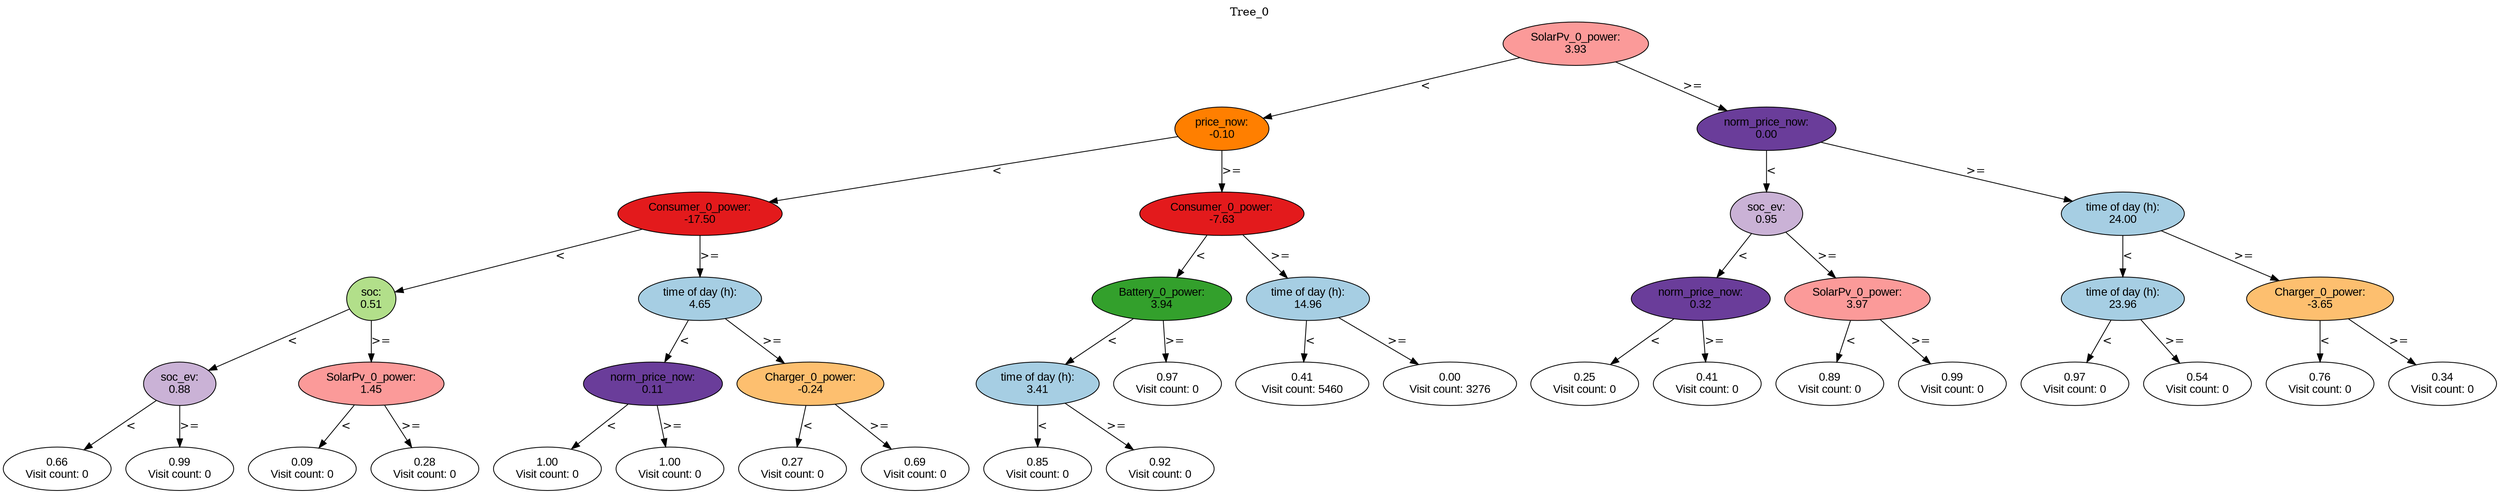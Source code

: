 digraph BST {
    node [fontname="Arial" style=filled colorscheme=paired12];
    0 [ label = "SolarPv_0_power:
3.93" fillcolor=5];
    1 [ label = "price_now:
-0.10" fillcolor=8];
    2 [ label = "Consumer_0_power:
-17.50" fillcolor=6];
    3 [ label = "soc:
0.51" fillcolor=3];
    4 [ label = "soc_ev:
0.88" fillcolor=9];
    5 [ label = "0.66
Visit count: 0" fillcolor=white];
    6 [ label = "0.99
Visit count: 0" fillcolor=white];
    7 [ label = "SolarPv_0_power:
1.45" fillcolor=5];
    8 [ label = "0.09
Visit count: 0" fillcolor=white];
    9 [ label = "0.28
Visit count: 0" fillcolor=white];
    10 [ label = "time of day (h):
4.65" fillcolor=1];
    11 [ label = "norm_price_now:
0.11" fillcolor=10];
    12 [ label = "1.00
Visit count: 0" fillcolor=white];
    13 [ label = "1.00
Visit count: 0" fillcolor=white];
    14 [ label = "Charger_0_power:
-0.24" fillcolor=7];
    15 [ label = "0.27
Visit count: 0" fillcolor=white];
    16 [ label = "0.69
Visit count: 0" fillcolor=white];
    17 [ label = "Consumer_0_power:
-7.63" fillcolor=6];
    18 [ label = "Battery_0_power:
3.94" fillcolor=4];
    19 [ label = "time of day (h):
3.41" fillcolor=1];
    20 [ label = "0.85
Visit count: 0" fillcolor=white];
    21 [ label = "0.92
Visit count: 0" fillcolor=white];
    22 [ label = "0.97
Visit count: 0" fillcolor=white];
    23 [ label = "time of day (h):
14.96" fillcolor=1];
    24 [ label = "0.41
Visit count: 5460" fillcolor=white];
    25 [ label = "0.00
Visit count: 3276" fillcolor=white];
    26 [ label = "norm_price_now:
0.00" fillcolor=10];
    27 [ label = "soc_ev:
0.95" fillcolor=9];
    28 [ label = "norm_price_now:
0.32" fillcolor=10];
    29 [ label = "0.25
Visit count: 0" fillcolor=white];
    30 [ label = "0.41
Visit count: 0" fillcolor=white];
    31 [ label = "SolarPv_0_power:
3.97" fillcolor=5];
    32 [ label = "0.89
Visit count: 0" fillcolor=white];
    33 [ label = "0.99
Visit count: 0" fillcolor=white];
    34 [ label = "time of day (h):
24.00" fillcolor=1];
    35 [ label = "time of day (h):
23.96" fillcolor=1];
    36 [ label = "0.97
Visit count: 0" fillcolor=white];
    37 [ label = "0.54
Visit count: 0" fillcolor=white];
    38 [ label = "Charger_0_power:
-3.65" fillcolor=7];
    39 [ label = "0.76
Visit count: 0" fillcolor=white];
    40 [ label = "0.34
Visit count: 0" fillcolor=white];

    0  -> 1[ label = "<"];
    0  -> 26[ label = ">="];
    1  -> 2[ label = "<"];
    1  -> 17[ label = ">="];
    2  -> 3[ label = "<"];
    2  -> 10[ label = ">="];
    3  -> 4[ label = "<"];
    3  -> 7[ label = ">="];
    4  -> 5[ label = "<"];
    4  -> 6[ label = ">="];
    7  -> 8[ label = "<"];
    7  -> 9[ label = ">="];
    10  -> 11[ label = "<"];
    10  -> 14[ label = ">="];
    11  -> 12[ label = "<"];
    11  -> 13[ label = ">="];
    14  -> 15[ label = "<"];
    14  -> 16[ label = ">="];
    17  -> 18[ label = "<"];
    17  -> 23[ label = ">="];
    18  -> 19[ label = "<"];
    18  -> 22[ label = ">="];
    19  -> 20[ label = "<"];
    19  -> 21[ label = ">="];
    23  -> 24[ label = "<"];
    23  -> 25[ label = ">="];
    26  -> 27[ label = "<"];
    26  -> 34[ label = ">="];
    27  -> 28[ label = "<"];
    27  -> 31[ label = ">="];
    28  -> 29[ label = "<"];
    28  -> 30[ label = ">="];
    31  -> 32[ label = "<"];
    31  -> 33[ label = ">="];
    34  -> 35[ label = "<"];
    34  -> 38[ label = ">="];
    35  -> 36[ label = "<"];
    35  -> 37[ label = ">="];
    38  -> 39[ label = "<"];
    38  -> 40[ label = ">="];

    labelloc="t";
    label="Tree_0";
}